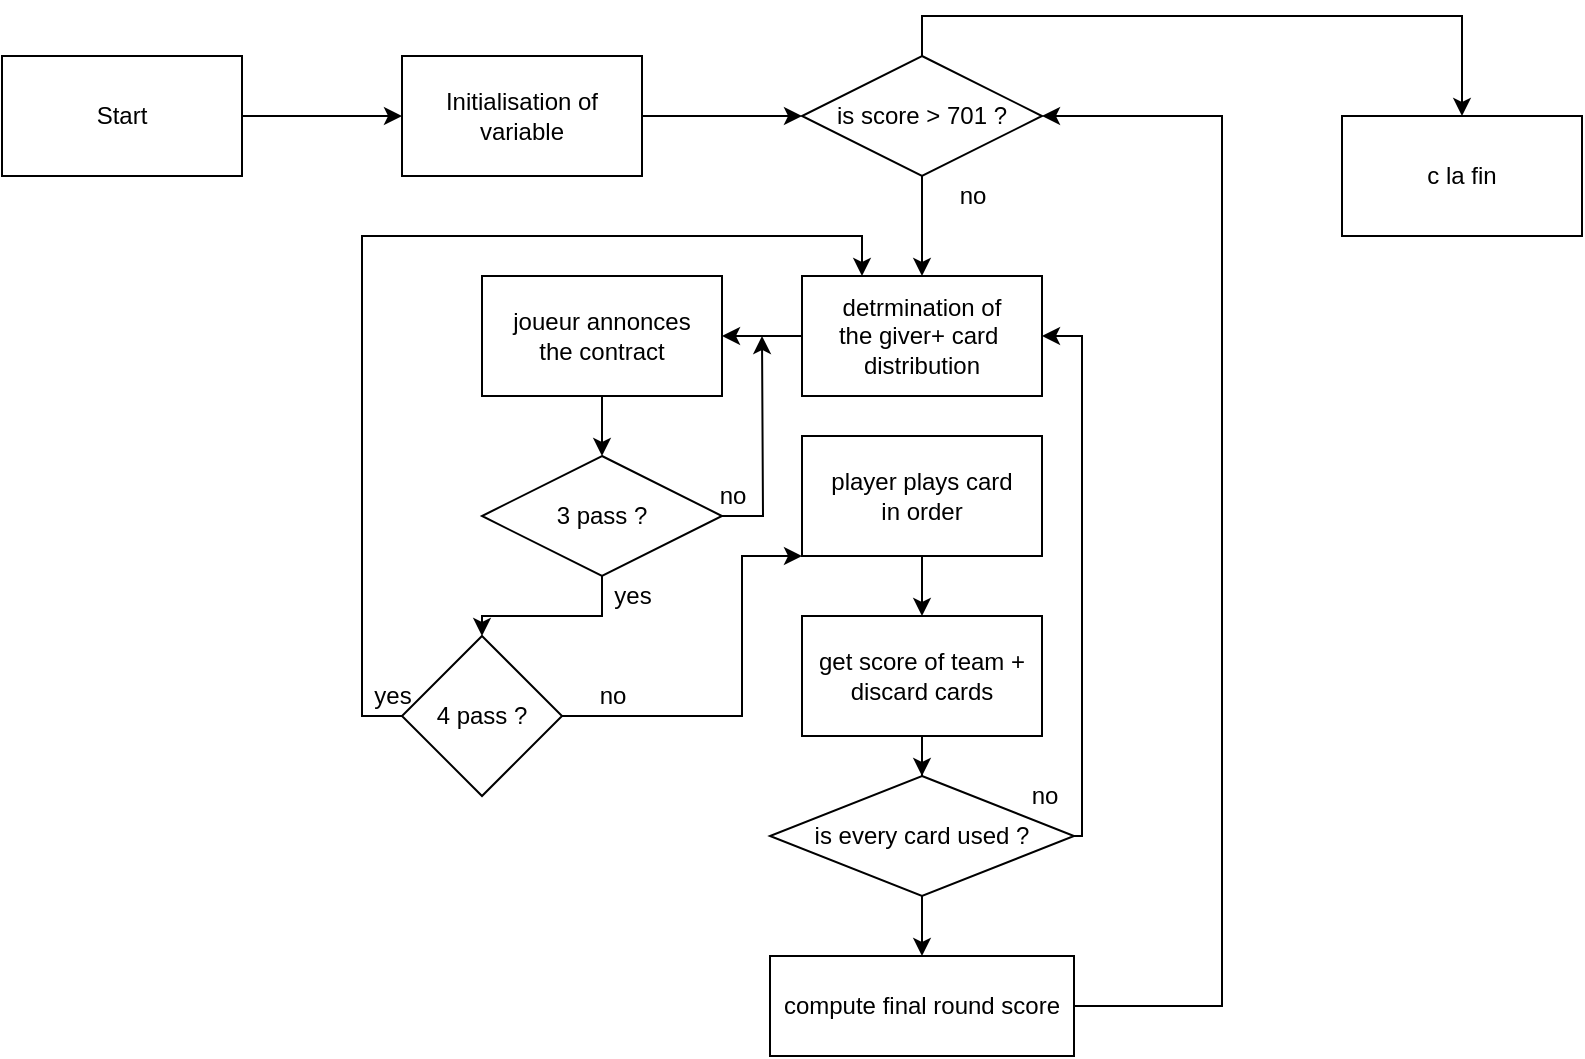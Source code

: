 <mxfile version="13.0.2" type="device"><diagram id="OlPUDuRDiyejuTlWkb9a" name="Page-1"><mxGraphModel dx="1422" dy="1941" grid="1" gridSize="10" guides="1" tooltips="1" connect="1" arrows="1" fold="1" page="1" pageScale="1" pageWidth="827" pageHeight="1169" math="0" shadow="0"><root><mxCell id="0"/><mxCell id="1" parent="0"/><mxCell id="9aS6EqeJ9HTqZ-pGEWD--3" value="" style="edgeStyle=orthogonalEdgeStyle;rounded=0;orthogonalLoop=1;jettySize=auto;html=1;" edge="1" parent="1" source="9aS6EqeJ9HTqZ-pGEWD--1" target="9aS6EqeJ9HTqZ-pGEWD--2"><mxGeometry relative="1" as="geometry"/></mxCell><mxCell id="9aS6EqeJ9HTqZ-pGEWD--1" value="Start" style="rounded=0;whiteSpace=wrap;html=1;" vertex="1" parent="1"><mxGeometry x="20" y="20" width="120" height="60" as="geometry"/></mxCell><mxCell id="9aS6EqeJ9HTqZ-pGEWD--5" value="" style="edgeStyle=orthogonalEdgeStyle;rounded=0;orthogonalLoop=1;jettySize=auto;html=1;" edge="1" parent="1" source="9aS6EqeJ9HTqZ-pGEWD--2" target="9aS6EqeJ9HTqZ-pGEWD--4"><mxGeometry relative="1" as="geometry"/></mxCell><mxCell id="9aS6EqeJ9HTqZ-pGEWD--2" value="Initialisation of&lt;br&gt;variable" style="rounded=0;whiteSpace=wrap;html=1;" vertex="1" parent="1"><mxGeometry x="220" y="20" width="120" height="60" as="geometry"/></mxCell><mxCell id="9aS6EqeJ9HTqZ-pGEWD--11" value="" style="edgeStyle=orthogonalEdgeStyle;rounded=0;orthogonalLoop=1;jettySize=auto;html=1;" edge="1" parent="1" source="9aS6EqeJ9HTqZ-pGEWD--4" target="9aS6EqeJ9HTqZ-pGEWD--10"><mxGeometry relative="1" as="geometry"/></mxCell><mxCell id="9aS6EqeJ9HTqZ-pGEWD--44" style="edgeStyle=orthogonalEdgeStyle;rounded=0;orthogonalLoop=1;jettySize=auto;html=1;exitX=0.5;exitY=0;exitDx=0;exitDy=0;" edge="1" parent="1" source="9aS6EqeJ9HTqZ-pGEWD--4"><mxGeometry relative="1" as="geometry"><mxPoint x="750" y="50" as="targetPoint"/><Array as="points"><mxPoint x="480"/><mxPoint x="750"/></Array></mxGeometry></mxCell><mxCell id="9aS6EqeJ9HTqZ-pGEWD--4" value="is score &amp;gt; 701 ?" style="rhombus;whiteSpace=wrap;html=1;fontFamily=Helvetica;fontSize=12;fontColor=#000000;align=center;strokeColor=#000000;fillColor=#ffffff;" vertex="1" parent="1"><mxGeometry x="420" y="20" width="120" height="60" as="geometry"/></mxCell><mxCell id="9aS6EqeJ9HTqZ-pGEWD--14" value="" style="edgeStyle=orthogonalEdgeStyle;rounded=0;orthogonalLoop=1;jettySize=auto;html=1;" edge="1" parent="1" source="9aS6EqeJ9HTqZ-pGEWD--10" target="9aS6EqeJ9HTqZ-pGEWD--13"><mxGeometry relative="1" as="geometry"/></mxCell><mxCell id="9aS6EqeJ9HTqZ-pGEWD--10" value="detrmination of&lt;br&gt;the giver+ card&amp;nbsp;&lt;br&gt;distribution" style="rounded=0;whiteSpace=wrap;html=1;" vertex="1" parent="1"><mxGeometry x="420" y="130" width="120" height="60" as="geometry"/></mxCell><mxCell id="9aS6EqeJ9HTqZ-pGEWD--16" value="" style="edgeStyle=orthogonalEdgeStyle;rounded=0;orthogonalLoop=1;jettySize=auto;html=1;" edge="1" parent="1" source="9aS6EqeJ9HTqZ-pGEWD--13" target="9aS6EqeJ9HTqZ-pGEWD--15"><mxGeometry relative="1" as="geometry"><Array as="points"><mxPoint x="260" y="250"/></Array></mxGeometry></mxCell><mxCell id="9aS6EqeJ9HTqZ-pGEWD--13" value="joueur annonces&lt;br&gt;the contract" style="rounded=0;whiteSpace=wrap;html=1;" vertex="1" parent="1"><mxGeometry x="260" y="130" width="120" height="60" as="geometry"/></mxCell><mxCell id="9aS6EqeJ9HTqZ-pGEWD--18" style="edgeStyle=orthogonalEdgeStyle;rounded=0;orthogonalLoop=1;jettySize=auto;html=1;" edge="1" parent="1" source="9aS6EqeJ9HTqZ-pGEWD--15"><mxGeometry relative="1" as="geometry"><mxPoint x="400" y="160" as="targetPoint"/></mxGeometry></mxCell><mxCell id="9aS6EqeJ9HTqZ-pGEWD--23" style="edgeStyle=orthogonalEdgeStyle;rounded=0;orthogonalLoop=1;jettySize=auto;html=1;exitX=0.5;exitY=1;exitDx=0;exitDy=0;" edge="1" parent="1" source="9aS6EqeJ9HTqZ-pGEWD--15" target="9aS6EqeJ9HTqZ-pGEWD--33"><mxGeometry relative="1" as="geometry"><mxPoint x="230" y="320" as="targetPoint"/></mxGeometry></mxCell><mxCell id="9aS6EqeJ9HTqZ-pGEWD--15" value="3 pass ?" style="rhombus;whiteSpace=wrap;html=1;fontFamily=Helvetica;fontSize=12;fontColor=#000000;align=center;strokeColor=#000000;fillColor=#ffffff;" vertex="1" parent="1"><mxGeometry x="260" y="220" width="120" height="60" as="geometry"/></mxCell><mxCell id="9aS6EqeJ9HTqZ-pGEWD--12" value="no" style="text;html=1;align=center;verticalAlign=middle;resizable=0;points=[];autosize=1;" vertex="1" parent="1"><mxGeometry x="490" y="80" width="30" height="20" as="geometry"/></mxCell><mxCell id="9aS6EqeJ9HTqZ-pGEWD--19" value="no" style="text;html=1;align=center;verticalAlign=middle;resizable=0;points=[];autosize=1;" vertex="1" parent="1"><mxGeometry x="370" y="230" width="30" height="20" as="geometry"/></mxCell><mxCell id="9aS6EqeJ9HTqZ-pGEWD--26" value="" style="edgeStyle=orthogonalEdgeStyle;rounded=0;orthogonalLoop=1;jettySize=auto;html=1;" edge="1" parent="1" source="9aS6EqeJ9HTqZ-pGEWD--22" target="9aS6EqeJ9HTqZ-pGEWD--25"><mxGeometry relative="1" as="geometry"/></mxCell><mxCell id="9aS6EqeJ9HTqZ-pGEWD--22" value="player plays card&lt;br&gt;in order" style="rounded=0;whiteSpace=wrap;html=1;" vertex="1" parent="1"><mxGeometry x="420" y="210" width="120" height="60" as="geometry"/></mxCell><mxCell id="9aS6EqeJ9HTqZ-pGEWD--30" value="" style="edgeStyle=orthogonalEdgeStyle;rounded=0;orthogonalLoop=1;jettySize=auto;html=1;" edge="1" parent="1" source="9aS6EqeJ9HTqZ-pGEWD--25" target="9aS6EqeJ9HTqZ-pGEWD--29"><mxGeometry relative="1" as="geometry"/></mxCell><mxCell id="9aS6EqeJ9HTqZ-pGEWD--25" value="get score of team +&lt;br&gt;discard cards" style="rounded=0;whiteSpace=wrap;html=1;" vertex="1" parent="1"><mxGeometry x="420" y="300" width="120" height="60" as="geometry"/></mxCell><mxCell id="9aS6EqeJ9HTqZ-pGEWD--32" style="edgeStyle=orthogonalEdgeStyle;rounded=0;orthogonalLoop=1;jettySize=auto;html=1;entryX=1;entryY=0.5;entryDx=0;entryDy=0;" edge="1" parent="1" source="9aS6EqeJ9HTqZ-pGEWD--29" target="9aS6EqeJ9HTqZ-pGEWD--10"><mxGeometry relative="1" as="geometry"><mxPoint x="570" y="160" as="targetPoint"/><Array as="points"><mxPoint x="560" y="410"/><mxPoint x="560" y="160"/></Array></mxGeometry></mxCell><mxCell id="9aS6EqeJ9HTqZ-pGEWD--40" value="" style="edgeStyle=orthogonalEdgeStyle;rounded=0;orthogonalLoop=1;jettySize=auto;html=1;" edge="1" parent="1" source="9aS6EqeJ9HTqZ-pGEWD--29" target="9aS6EqeJ9HTqZ-pGEWD--39"><mxGeometry relative="1" as="geometry"/></mxCell><mxCell id="9aS6EqeJ9HTqZ-pGEWD--29" value="is every card used ?" style="rhombus;whiteSpace=wrap;html=1;fontFamily=Helvetica;fontSize=12;fontColor=#000000;align=center;strokeColor=#000000;fillColor=#ffffff;" vertex="1" parent="1"><mxGeometry x="404" y="380" width="152" height="60" as="geometry"/></mxCell><mxCell id="9aS6EqeJ9HTqZ-pGEWD--43" style="edgeStyle=orthogonalEdgeStyle;rounded=0;orthogonalLoop=1;jettySize=auto;html=1;entryX=1;entryY=0.5;entryDx=0;entryDy=0;" edge="1" parent="1" source="9aS6EqeJ9HTqZ-pGEWD--39" target="9aS6EqeJ9HTqZ-pGEWD--4"><mxGeometry relative="1" as="geometry"><Array as="points"><mxPoint x="630" y="495"/><mxPoint x="630" y="50"/></Array></mxGeometry></mxCell><mxCell id="9aS6EqeJ9HTqZ-pGEWD--39" value="compute final round score" style="rounded=0;whiteSpace=wrap;html=1;fontFamily=Helvetica;fontSize=12;fontColor=#000000;align=center;strokeColor=#000000;fillColor=#ffffff;" vertex="1" parent="1"><mxGeometry x="404" y="470" width="152" height="50" as="geometry"/></mxCell><mxCell id="9aS6EqeJ9HTqZ-pGEWD--24" value="yes" style="text;html=1;align=center;verticalAlign=middle;resizable=0;points=[];autosize=1;" vertex="1" parent="1"><mxGeometry x="320" y="280" width="30" height="20" as="geometry"/></mxCell><mxCell id="9aS6EqeJ9HTqZ-pGEWD--34" style="edgeStyle=orthogonalEdgeStyle;rounded=0;orthogonalLoop=1;jettySize=auto;html=1;exitX=0;exitY=0.5;exitDx=0;exitDy=0;entryX=0.25;entryY=0;entryDx=0;entryDy=0;" edge="1" parent="1" source="9aS6EqeJ9HTqZ-pGEWD--33" target="9aS6EqeJ9HTqZ-pGEWD--10"><mxGeometry relative="1" as="geometry"/></mxCell><mxCell id="9aS6EqeJ9HTqZ-pGEWD--36" style="edgeStyle=orthogonalEdgeStyle;rounded=0;orthogonalLoop=1;jettySize=auto;html=1;exitX=1;exitY=0.5;exitDx=0;exitDy=0;entryX=0;entryY=1;entryDx=0;entryDy=0;" edge="1" parent="1" source="9aS6EqeJ9HTqZ-pGEWD--33" target="9aS6EqeJ9HTqZ-pGEWD--22"><mxGeometry relative="1" as="geometry"><Array as="points"><mxPoint x="390" y="350"/><mxPoint x="390" y="270"/></Array></mxGeometry></mxCell><mxCell id="9aS6EqeJ9HTqZ-pGEWD--33" value="4 pass ?" style="rhombus;whiteSpace=wrap;html=1;" vertex="1" parent="1"><mxGeometry x="220" y="310" width="80" height="80" as="geometry"/></mxCell><mxCell id="9aS6EqeJ9HTqZ-pGEWD--35" value="yes" style="text;html=1;align=center;verticalAlign=middle;resizable=0;points=[];autosize=1;" vertex="1" parent="1"><mxGeometry x="200" y="330" width="30" height="20" as="geometry"/></mxCell><mxCell id="9aS6EqeJ9HTqZ-pGEWD--37" value="no" style="text;html=1;align=center;verticalAlign=middle;resizable=0;points=[];autosize=1;" vertex="1" parent="1"><mxGeometry x="310" y="330" width="30" height="20" as="geometry"/></mxCell><mxCell id="9aS6EqeJ9HTqZ-pGEWD--38" value="no" style="text;html=1;align=center;verticalAlign=middle;resizable=0;points=[];autosize=1;" vertex="1" parent="1"><mxGeometry x="526" y="380" width="30" height="20" as="geometry"/></mxCell><mxCell id="9aS6EqeJ9HTqZ-pGEWD--50" value="c la fin" style="rounded=0;whiteSpace=wrap;html=1;" vertex="1" parent="1"><mxGeometry x="690" y="50" width="120" height="60" as="geometry"/></mxCell></root></mxGraphModel></diagram></mxfile>
